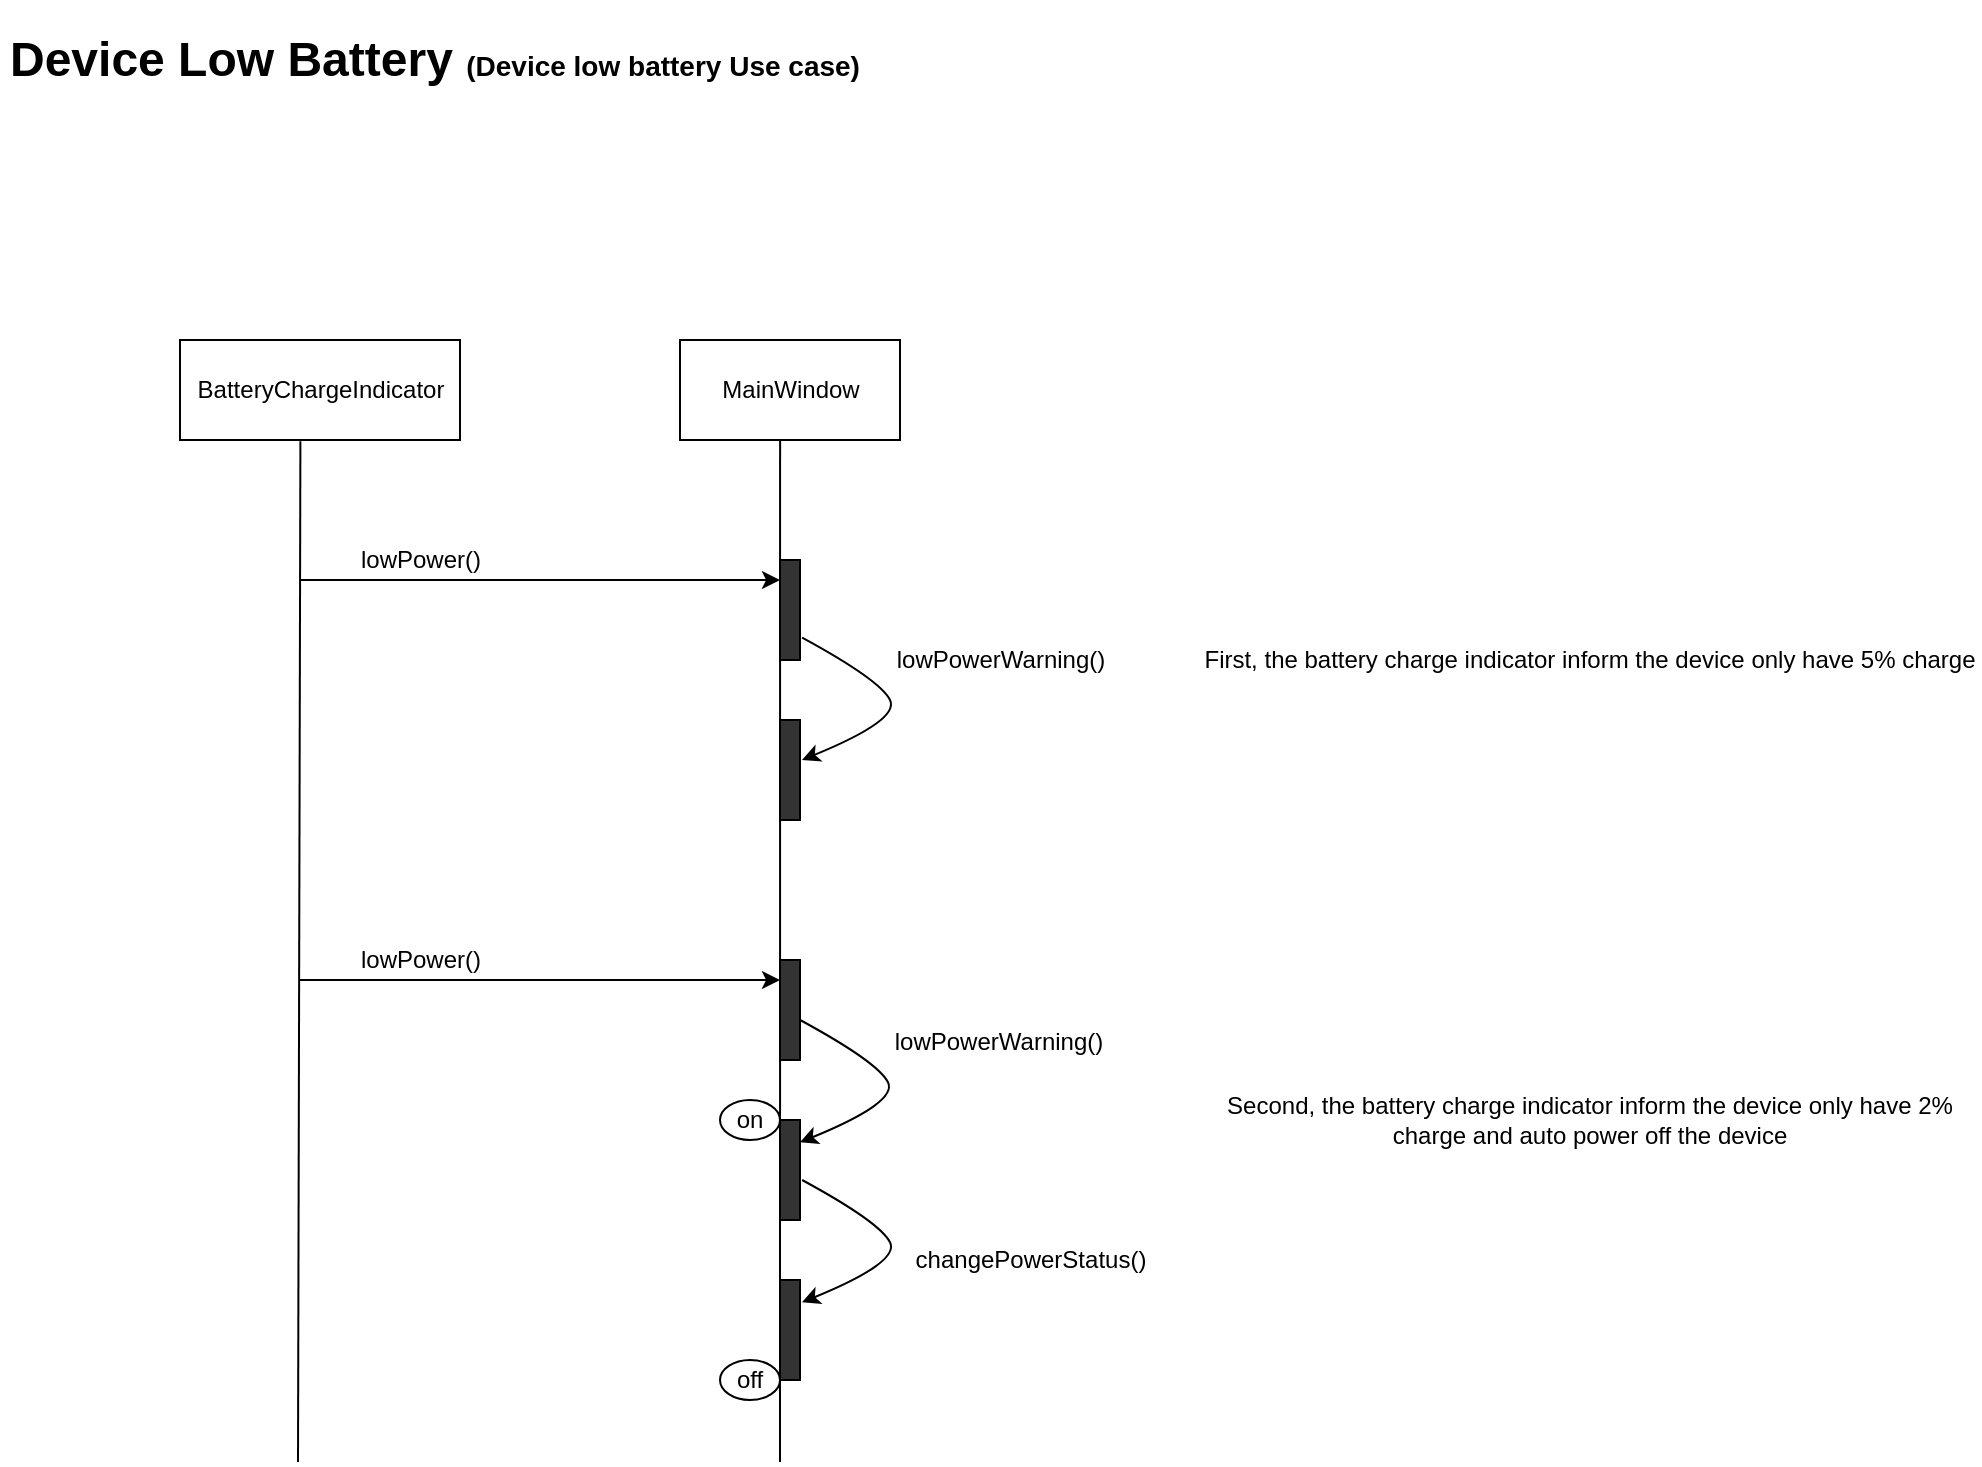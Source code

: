 <mxfile version="15.7.4" type="device"><diagram id="PkG2TXZo4l4eOeFNGqa9" name="Page-1"><mxGraphModel dx="1422" dy="762" grid="1" gridSize="10" guides="1" tooltips="1" connect="1" arrows="1" fold="1" page="1" pageScale="1" pageWidth="1600" pageHeight="900" math="0" shadow="0"><root><mxCell id="0"/><mxCell id="1" parent="0"/><mxCell id="GQX2ewplLGhbdhC4842N-1" value="BatteryChargeIndicator" style="html=1;" parent="1" vertex="1"><mxGeometry x="150" y="210" width="140" height="50" as="geometry"/></mxCell><mxCell id="GQX2ewplLGhbdhC4842N-3" value="MainWindow" style="html=1;" parent="1" vertex="1"><mxGeometry x="400" y="210" width="110" height="50" as="geometry"/></mxCell><mxCell id="GQX2ewplLGhbdhC4842N-5" value="" style="endArrow=none;html=1;rounded=0;entryX=0.43;entryY=1.012;entryDx=0;entryDy=0;entryPerimeter=0;" parent="1" target="GQX2ewplLGhbdhC4842N-1" edge="1"><mxGeometry width="50" height="50" relative="1" as="geometry"><mxPoint x="209" y="771" as="sourcePoint"/><mxPoint x="209" y="270" as="targetPoint"/></mxGeometry></mxCell><mxCell id="GQX2ewplLGhbdhC4842N-9" value="" style="endArrow=none;html=1;rounded=0;entryX=0.455;entryY=1;entryDx=0;entryDy=0;entryPerimeter=0;" parent="1" edge="1"><mxGeometry width="50" height="50" relative="1" as="geometry"><mxPoint x="450" y="771" as="sourcePoint"/><mxPoint x="450.05" y="260" as="targetPoint"/></mxGeometry></mxCell><mxCell id="GQX2ewplLGhbdhC4842N-31" value="" style="endArrow=classic;html=1;rounded=0;" parent="1" edge="1"><mxGeometry width="50" height="50" relative="1" as="geometry"><mxPoint x="210" y="330" as="sourcePoint"/><mxPoint x="450" y="330" as="targetPoint"/></mxGeometry></mxCell><mxCell id="GQX2ewplLGhbdhC4842N-32" value="lowPower()" style="text;html=1;align=center;verticalAlign=middle;resizable=0;points=[];autosize=1;strokeColor=none;fillColor=none;" parent="1" vertex="1"><mxGeometry x="230" y="310" width="80" height="20" as="geometry"/></mxCell><mxCell id="GQX2ewplLGhbdhC4842N-33" value="" style="html=1;points=[];perimeter=orthogonalPerimeter;fillColor=#333333;" parent="1" vertex="1"><mxGeometry x="450" y="320" width="10" height="50" as="geometry"/></mxCell><mxCell id="GQX2ewplLGhbdhC4842N-34" value="" style="html=1;points=[];perimeter=orthogonalPerimeter;fillColor=#333333;" parent="1" vertex="1"><mxGeometry x="450" y="400" width="10" height="50" as="geometry"/></mxCell><mxCell id="GQX2ewplLGhbdhC4842N-35" value="" style="curved=1;endArrow=classic;html=1;rounded=0;exitX=1.107;exitY=0.777;exitDx=0;exitDy=0;exitPerimeter=0;" parent="1" source="GQX2ewplLGhbdhC4842N-33" edge="1"><mxGeometry width="50" height="50" relative="1" as="geometry"><mxPoint x="480" y="430" as="sourcePoint"/><mxPoint x="461" y="420" as="targetPoint"/><Array as="points"><mxPoint x="500" y="380"/><mxPoint x="510" y="400"/></Array></mxGeometry></mxCell><mxCell id="GQX2ewplLGhbdhC4842N-36" value="lowPowerWarning()" style="text;html=1;align=center;verticalAlign=middle;resizable=0;points=[];autosize=1;strokeColor=none;fillColor=none;" parent="1" vertex="1"><mxGeometry x="500" y="360" width="120" height="20" as="geometry"/></mxCell><mxCell id="GQX2ewplLGhbdhC4842N-37" value="" style="endArrow=classic;html=1;rounded=0;" parent="1" edge="1"><mxGeometry width="50" height="50" relative="1" as="geometry"><mxPoint x="210" y="530" as="sourcePoint"/><mxPoint x="450" y="530" as="targetPoint"/></mxGeometry></mxCell><mxCell id="GQX2ewplLGhbdhC4842N-38" value="" style="html=1;points=[];perimeter=orthogonalPerimeter;fillColor=#333333;" parent="1" vertex="1"><mxGeometry x="450" y="520" width="10" height="50" as="geometry"/></mxCell><mxCell id="GQX2ewplLGhbdhC4842N-39" value="" style="html=1;points=[];perimeter=orthogonalPerimeter;fillColor=#333333;" parent="1" vertex="1"><mxGeometry x="450" y="600" width="10" height="50" as="geometry"/></mxCell><mxCell id="GQX2ewplLGhbdhC4842N-40" value="" style="html=1;points=[];perimeter=orthogonalPerimeter;fillColor=#333333;" parent="1" vertex="1"><mxGeometry x="450" y="680" width="10" height="50" as="geometry"/></mxCell><mxCell id="GQX2ewplLGhbdhC4842N-41" value="" style="curved=1;endArrow=classic;html=1;rounded=0;exitX=1.107;exitY=0.777;exitDx=0;exitDy=0;exitPerimeter=0;" parent="1" edge="1"><mxGeometry width="50" height="50" relative="1" as="geometry"><mxPoint x="460.07" y="550" as="sourcePoint"/><mxPoint x="460" y="611.15" as="targetPoint"/><Array as="points"><mxPoint x="499" y="571.15"/><mxPoint x="509" y="591.15"/></Array></mxGeometry></mxCell><mxCell id="GQX2ewplLGhbdhC4842N-42" value="lowPowerWarning()" style="text;html=1;align=center;verticalAlign=middle;resizable=0;points=[];autosize=1;strokeColor=none;fillColor=none;" parent="1" vertex="1"><mxGeometry x="499" y="551.15" width="120" height="20" as="geometry"/></mxCell><mxCell id="GQX2ewplLGhbdhC4842N-43" value="" style="curved=1;endArrow=classic;html=1;rounded=0;exitX=1.107;exitY=0.777;exitDx=0;exitDy=0;exitPerimeter=0;" parent="1" edge="1"><mxGeometry width="50" height="50" relative="1" as="geometry"><mxPoint x="461.07" y="630" as="sourcePoint"/><mxPoint x="461" y="691.15" as="targetPoint"/><Array as="points"><mxPoint x="500" y="651.15"/><mxPoint x="510" y="671.15"/></Array></mxGeometry></mxCell><mxCell id="GQX2ewplLGhbdhC4842N-44" value="changePowerStatus()" style="text;html=1;align=center;verticalAlign=middle;resizable=0;points=[];autosize=1;strokeColor=none;fillColor=none;" parent="1" vertex="1"><mxGeometry x="510" y="660" width="130" height="20" as="geometry"/></mxCell><mxCell id="GQX2ewplLGhbdhC4842N-46" value="on" style="ellipse;whiteSpace=wrap;html=1;" parent="1" vertex="1"><mxGeometry x="420" y="590" width="30" height="20" as="geometry"/></mxCell><mxCell id="GQX2ewplLGhbdhC4842N-47" value="off" style="ellipse;whiteSpace=wrap;html=1;" parent="1" vertex="1"><mxGeometry x="420" y="720" width="30" height="20" as="geometry"/></mxCell><mxCell id="GQX2ewplLGhbdhC4842N-48" value="lowPower()" style="text;html=1;align=center;verticalAlign=middle;resizable=0;points=[];autosize=1;strokeColor=none;fillColor=none;" parent="1" vertex="1"><mxGeometry x="230" y="510" width="80" height="20" as="geometry"/></mxCell><mxCell id="GQX2ewplLGhbdhC4842N-49" value="&lt;h1&gt;Device Low Battery&amp;nbsp;&lt;font style=&quot;font-size: 14px&quot;&gt;(Device low battery Use case)&lt;/font&gt;&lt;/h1&gt;&lt;p&gt;&lt;br&gt;&lt;/p&gt;" style="text;html=1;strokeColor=none;fillColor=none;spacing=5;spacingTop=-20;whiteSpace=wrap;overflow=hidden;rounded=0;" parent="1" vertex="1"><mxGeometry x="60" y="50" width="590" height="120" as="geometry"/></mxCell><mxCell id="GQX2ewplLGhbdhC4842N-50" value="First, the battery charge indicator inform the device only have 5% charge" style="text;html=1;strokeColor=none;fillColor=none;align=center;verticalAlign=middle;whiteSpace=wrap;rounded=0;" parent="1" vertex="1"><mxGeometry x="660" y="330" width="390" height="80" as="geometry"/></mxCell><mxCell id="GQX2ewplLGhbdhC4842N-51" value="Second, the battery charge indicator inform the device only have 2% charge and auto power off the device" style="text;html=1;strokeColor=none;fillColor=none;align=center;verticalAlign=middle;whiteSpace=wrap;rounded=0;" parent="1" vertex="1"><mxGeometry x="660" y="560" width="390" height="80" as="geometry"/></mxCell></root></mxGraphModel></diagram></mxfile>